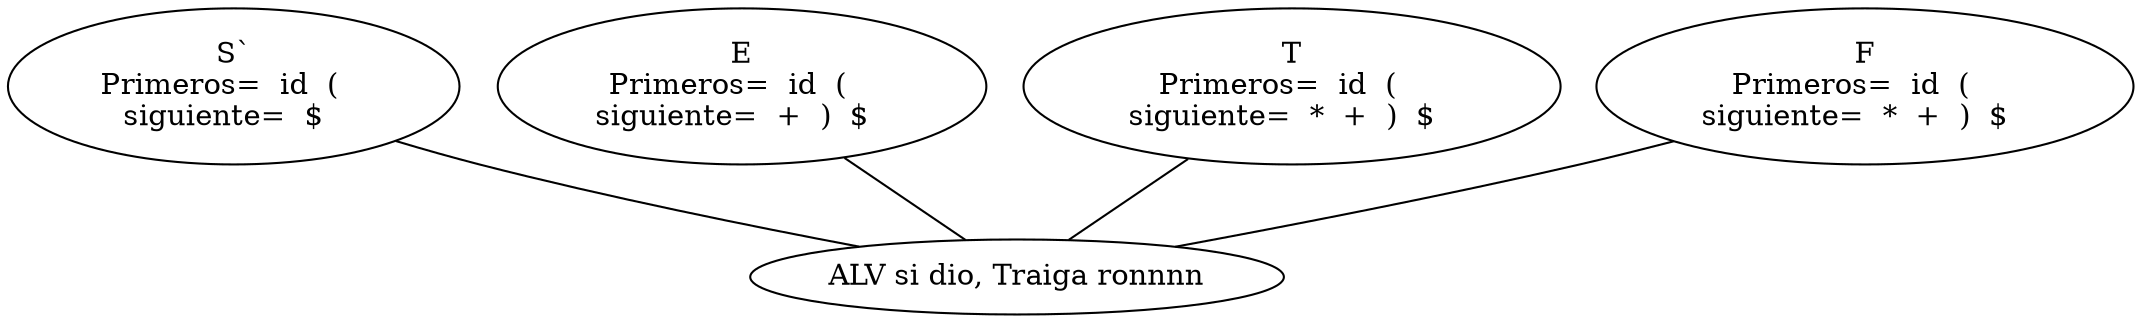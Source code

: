 graph {
	"S`
 Primeros=  id  (    
 siguiente=  $   " -- "ALV si dio, Traiga ronnnn"
	"E
 Primeros=  id  (    
 siguiente=  +  )  $   " -- "ALV si dio, Traiga ronnnn"
	"T
 Primeros=  id  (    
 siguiente=  *  +  )  $   " -- "ALV si dio, Traiga ronnnn"
	"F
 Primeros=  id  (    
 siguiente=  *  +  )  $   " -- "ALV si dio, Traiga ronnnn"
}
